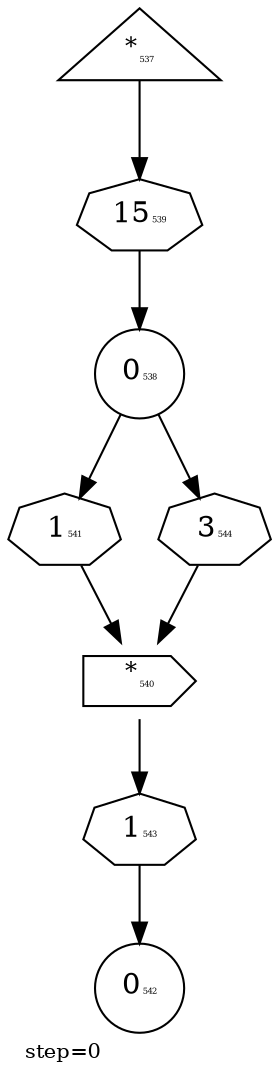 digraph {
  graph  [labelloc=bottom,labeljust=left,fontsize="10",label="step=0"];
  "537" [shape=triangle,peripheries="1",label=<<SUP>*</SUP><FONT POINT-SIZE='4'>537</FONT>>,labelfontcolor=black,color=black];
  "538" [shape=circle,peripheries="1",label=<0<FONT POINT-SIZE='4'>538</FONT>>,labelfontcolor=black,color=black];
  "540" [shape=cds,peripheries="1",label=<<SUP>*</SUP><FONT POINT-SIZE='4'>540</FONT>>,labelfontcolor=black,color=black];
  "542" [shape=circle,peripheries="1",label=<0<FONT POINT-SIZE='4'>542</FONT>>,labelfontcolor=black,color=black];
  "539" [label=<15<FONT POINT-SIZE='4'>539</FONT>>,peripheries="1",color=black,shape=septagon];
  "537" -> "539" [color=black];
  "539" -> "538" [color=black];
  "541" [label=<1<FONT POINT-SIZE='4'>541</FONT>>,peripheries="1",color=black,shape=septagon];
  "538" -> "541" [color=black];
  "541" -> "540" [color=black];
  "543" [label=<1<FONT POINT-SIZE='4'>543</FONT>>,peripheries="1",color=black,shape=septagon];
  "540" -> "543" [color=black];
  "543" -> "542" [color=black];
  "544" [label=<3<FONT POINT-SIZE='4'>544</FONT>>,peripheries="1",color=black,shape=septagon];
  "538" -> "544" [color=black];
  "544" -> "540" [color=black];
}